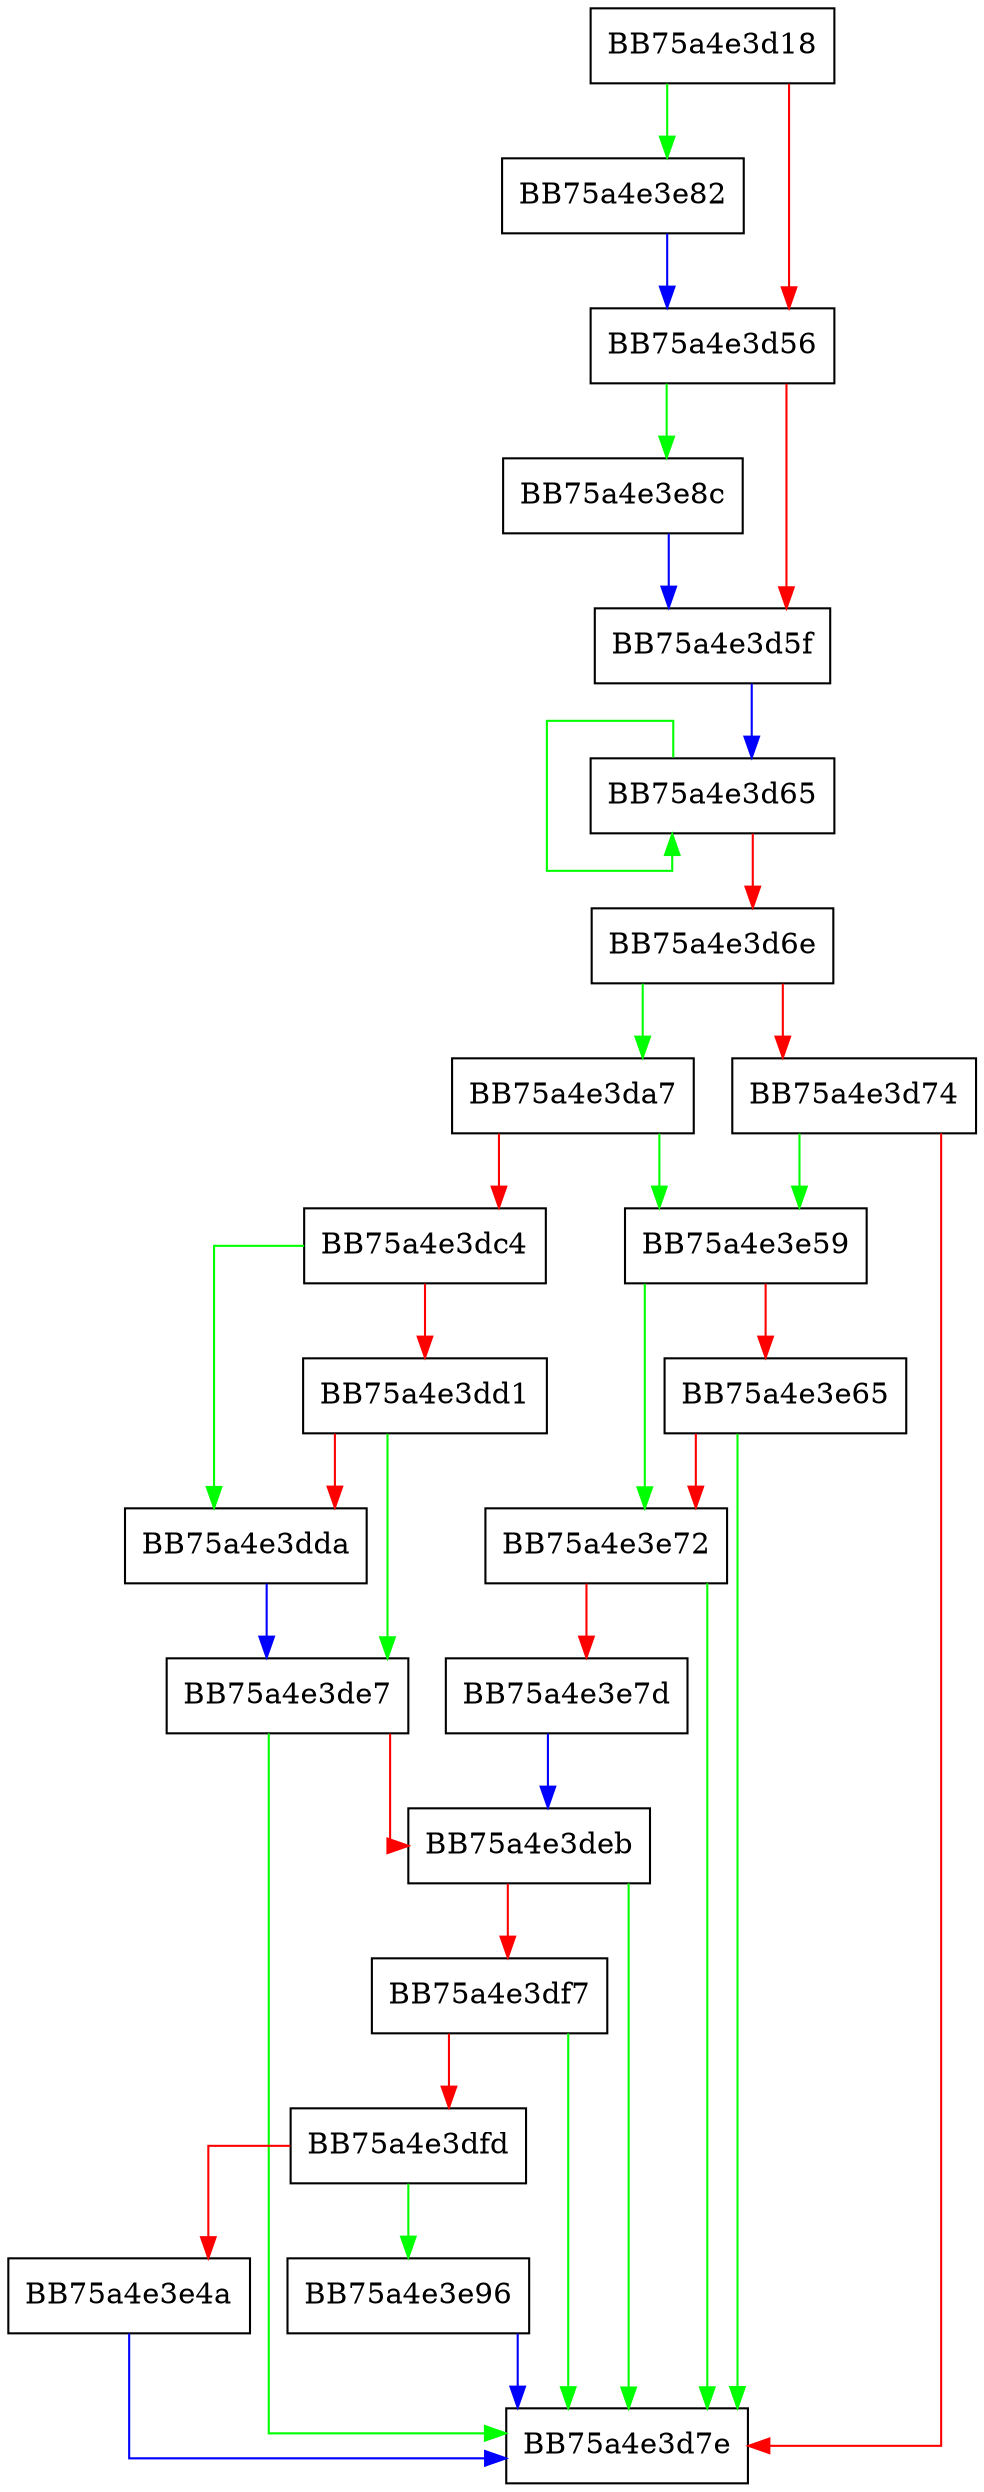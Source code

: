 digraph ReadJournalID {
  node [shape="box"];
  graph [splines=ortho];
  BB75a4e3d18 -> BB75a4e3e82 [color="green"];
  BB75a4e3d18 -> BB75a4e3d56 [color="red"];
  BB75a4e3d56 -> BB75a4e3e8c [color="green"];
  BB75a4e3d56 -> BB75a4e3d5f [color="red"];
  BB75a4e3d5f -> BB75a4e3d65 [color="blue"];
  BB75a4e3d65 -> BB75a4e3d65 [color="green"];
  BB75a4e3d65 -> BB75a4e3d6e [color="red"];
  BB75a4e3d6e -> BB75a4e3da7 [color="green"];
  BB75a4e3d6e -> BB75a4e3d74 [color="red"];
  BB75a4e3d74 -> BB75a4e3e59 [color="green"];
  BB75a4e3d74 -> BB75a4e3d7e [color="red"];
  BB75a4e3da7 -> BB75a4e3e59 [color="green"];
  BB75a4e3da7 -> BB75a4e3dc4 [color="red"];
  BB75a4e3dc4 -> BB75a4e3dda [color="green"];
  BB75a4e3dc4 -> BB75a4e3dd1 [color="red"];
  BB75a4e3dd1 -> BB75a4e3de7 [color="green"];
  BB75a4e3dd1 -> BB75a4e3dda [color="red"];
  BB75a4e3dda -> BB75a4e3de7 [color="blue"];
  BB75a4e3de7 -> BB75a4e3d7e [color="green"];
  BB75a4e3de7 -> BB75a4e3deb [color="red"];
  BB75a4e3deb -> BB75a4e3d7e [color="green"];
  BB75a4e3deb -> BB75a4e3df7 [color="red"];
  BB75a4e3df7 -> BB75a4e3d7e [color="green"];
  BB75a4e3df7 -> BB75a4e3dfd [color="red"];
  BB75a4e3dfd -> BB75a4e3e96 [color="green"];
  BB75a4e3dfd -> BB75a4e3e4a [color="red"];
  BB75a4e3e4a -> BB75a4e3d7e [color="blue"];
  BB75a4e3e59 -> BB75a4e3e72 [color="green"];
  BB75a4e3e59 -> BB75a4e3e65 [color="red"];
  BB75a4e3e65 -> BB75a4e3d7e [color="green"];
  BB75a4e3e65 -> BB75a4e3e72 [color="red"];
  BB75a4e3e72 -> BB75a4e3d7e [color="green"];
  BB75a4e3e72 -> BB75a4e3e7d [color="red"];
  BB75a4e3e7d -> BB75a4e3deb [color="blue"];
  BB75a4e3e82 -> BB75a4e3d56 [color="blue"];
  BB75a4e3e8c -> BB75a4e3d5f [color="blue"];
  BB75a4e3e96 -> BB75a4e3d7e [color="blue"];
}